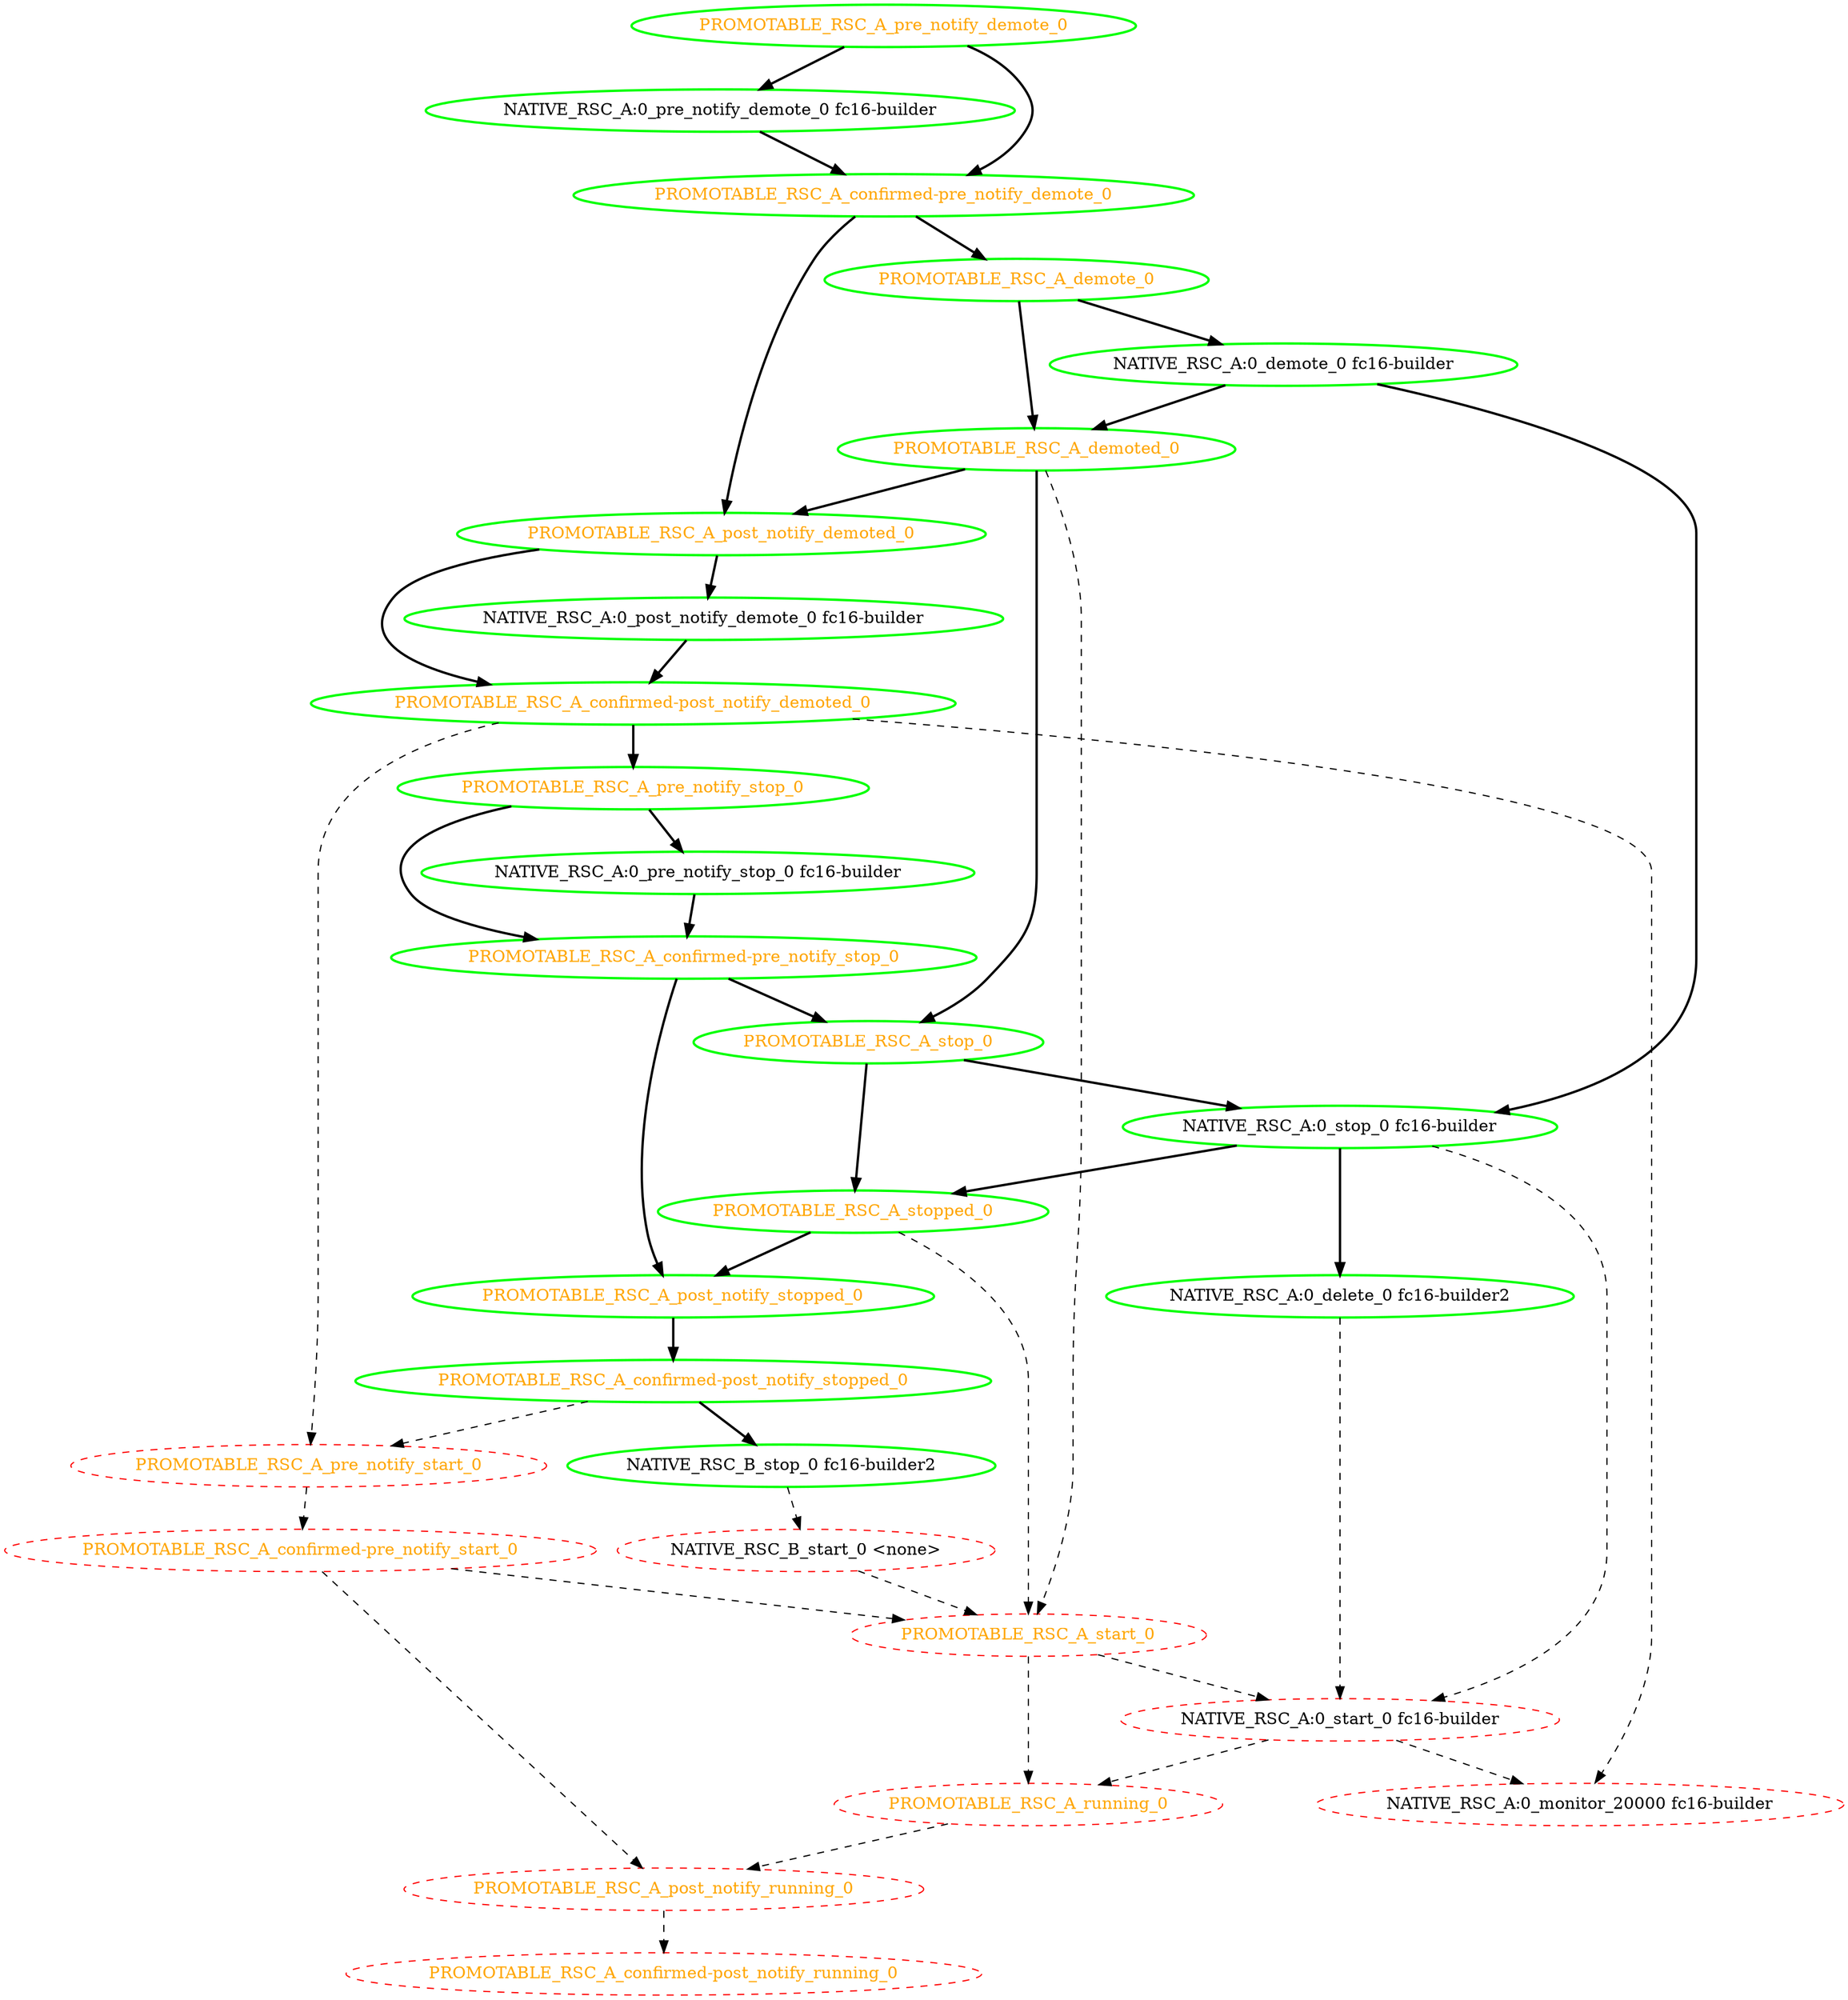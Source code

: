  digraph "g" {
"NATIVE_RSC_A:0_delete_0 fc16-builder2" -> "NATIVE_RSC_A:0_start_0 fc16-builder" [ style = dashed]
"NATIVE_RSC_A:0_delete_0 fc16-builder2" [ style=bold color="green" fontcolor="black"]
"NATIVE_RSC_A:0_demote_0 fc16-builder" -> "NATIVE_RSC_A:0_stop_0 fc16-builder" [ style = bold]
"NATIVE_RSC_A:0_demote_0 fc16-builder" -> "PROMOTABLE_RSC_A_demoted_0" [ style = bold]
"NATIVE_RSC_A:0_demote_0 fc16-builder" [ style=bold color="green" fontcolor="black"]
"NATIVE_RSC_A:0_monitor_20000 fc16-builder" [ style=dashed color="red" fontcolor="black"]
"NATIVE_RSC_A:0_post_notify_demote_0 fc16-builder" -> "PROMOTABLE_RSC_A_confirmed-post_notify_demoted_0" [ style = bold]
"NATIVE_RSC_A:0_post_notify_demote_0 fc16-builder" [ style=bold color="green" fontcolor="black"]
"NATIVE_RSC_A:0_pre_notify_demote_0 fc16-builder" -> "PROMOTABLE_RSC_A_confirmed-pre_notify_demote_0" [ style = bold]
"NATIVE_RSC_A:0_pre_notify_demote_0 fc16-builder" [ style=bold color="green" fontcolor="black"]
"NATIVE_RSC_A:0_pre_notify_stop_0 fc16-builder" -> "PROMOTABLE_RSC_A_confirmed-pre_notify_stop_0" [ style = bold]
"NATIVE_RSC_A:0_pre_notify_stop_0 fc16-builder" [ style=bold color="green" fontcolor="black"]
"NATIVE_RSC_A:0_start_0 fc16-builder" -> "NATIVE_RSC_A:0_monitor_20000 fc16-builder" [ style = dashed]
"NATIVE_RSC_A:0_start_0 fc16-builder" -> "PROMOTABLE_RSC_A_running_0" [ style = dashed]
"NATIVE_RSC_A:0_start_0 fc16-builder" [ style=dashed color="red" fontcolor="black"]
"NATIVE_RSC_A:0_stop_0 fc16-builder" -> "NATIVE_RSC_A:0_delete_0 fc16-builder2" [ style = bold]
"NATIVE_RSC_A:0_stop_0 fc16-builder" -> "NATIVE_RSC_A:0_start_0 fc16-builder" [ style = dashed]
"NATIVE_RSC_A:0_stop_0 fc16-builder" -> "PROMOTABLE_RSC_A_stopped_0" [ style = bold]
"NATIVE_RSC_A:0_stop_0 fc16-builder" [ style=bold color="green" fontcolor="black"]
"NATIVE_RSC_B_start_0 <none>" -> "PROMOTABLE_RSC_A_start_0" [ style = dashed]
"NATIVE_RSC_B_start_0 <none>" [ style=dashed color="red" fontcolor="black"]
"NATIVE_RSC_B_stop_0 fc16-builder2" -> "NATIVE_RSC_B_start_0 <none>" [ style = dashed]
"NATIVE_RSC_B_stop_0 fc16-builder2" [ style=bold color="green" fontcolor="black"]
"PROMOTABLE_RSC_A_confirmed-post_notify_demoted_0" -> "NATIVE_RSC_A:0_monitor_20000 fc16-builder" [ style = dashed]
"PROMOTABLE_RSC_A_confirmed-post_notify_demoted_0" -> "PROMOTABLE_RSC_A_pre_notify_start_0" [ style = dashed]
"PROMOTABLE_RSC_A_confirmed-post_notify_demoted_0" -> "PROMOTABLE_RSC_A_pre_notify_stop_0" [ style = bold]
"PROMOTABLE_RSC_A_confirmed-post_notify_demoted_0" [ style=bold color="green" fontcolor="orange"]
"PROMOTABLE_RSC_A_confirmed-post_notify_running_0" [ style=dashed color="red" fontcolor="orange"]
"PROMOTABLE_RSC_A_confirmed-post_notify_stopped_0" -> "NATIVE_RSC_B_stop_0 fc16-builder2" [ style = bold]
"PROMOTABLE_RSC_A_confirmed-post_notify_stopped_0" -> "PROMOTABLE_RSC_A_pre_notify_start_0" [ style = dashed]
"PROMOTABLE_RSC_A_confirmed-post_notify_stopped_0" [ style=bold color="green" fontcolor="orange"]
"PROMOTABLE_RSC_A_confirmed-pre_notify_demote_0" -> "PROMOTABLE_RSC_A_demote_0" [ style = bold]
"PROMOTABLE_RSC_A_confirmed-pre_notify_demote_0" -> "PROMOTABLE_RSC_A_post_notify_demoted_0" [ style = bold]
"PROMOTABLE_RSC_A_confirmed-pre_notify_demote_0" [ style=bold color="green" fontcolor="orange"]
"PROMOTABLE_RSC_A_confirmed-pre_notify_start_0" -> "PROMOTABLE_RSC_A_post_notify_running_0" [ style = dashed]
"PROMOTABLE_RSC_A_confirmed-pre_notify_start_0" -> "PROMOTABLE_RSC_A_start_0" [ style = dashed]
"PROMOTABLE_RSC_A_confirmed-pre_notify_start_0" [ style=dashed color="red" fontcolor="orange"]
"PROMOTABLE_RSC_A_confirmed-pre_notify_stop_0" -> "PROMOTABLE_RSC_A_post_notify_stopped_0" [ style = bold]
"PROMOTABLE_RSC_A_confirmed-pre_notify_stop_0" -> "PROMOTABLE_RSC_A_stop_0" [ style = bold]
"PROMOTABLE_RSC_A_confirmed-pre_notify_stop_0" [ style=bold color="green" fontcolor="orange"]
"PROMOTABLE_RSC_A_demote_0" -> "NATIVE_RSC_A:0_demote_0 fc16-builder" [ style = bold]
"PROMOTABLE_RSC_A_demote_0" -> "PROMOTABLE_RSC_A_demoted_0" [ style = bold]
"PROMOTABLE_RSC_A_demote_0" [ style=bold color="green" fontcolor="orange"]
"PROMOTABLE_RSC_A_demoted_0" -> "PROMOTABLE_RSC_A_post_notify_demoted_0" [ style = bold]
"PROMOTABLE_RSC_A_demoted_0" -> "PROMOTABLE_RSC_A_start_0" [ style = dashed]
"PROMOTABLE_RSC_A_demoted_0" -> "PROMOTABLE_RSC_A_stop_0" [ style = bold]
"PROMOTABLE_RSC_A_demoted_0" [ style=bold color="green" fontcolor="orange"]
"PROMOTABLE_RSC_A_post_notify_demoted_0" -> "NATIVE_RSC_A:0_post_notify_demote_0 fc16-builder" [ style = bold]
"PROMOTABLE_RSC_A_post_notify_demoted_0" -> "PROMOTABLE_RSC_A_confirmed-post_notify_demoted_0" [ style = bold]
"PROMOTABLE_RSC_A_post_notify_demoted_0" [ style=bold color="green" fontcolor="orange"]
"PROMOTABLE_RSC_A_post_notify_running_0" -> "PROMOTABLE_RSC_A_confirmed-post_notify_running_0" [ style = dashed]
"PROMOTABLE_RSC_A_post_notify_running_0" [ style=dashed color="red" fontcolor="orange"]
"PROMOTABLE_RSC_A_post_notify_stopped_0" -> "PROMOTABLE_RSC_A_confirmed-post_notify_stopped_0" [ style = bold]
"PROMOTABLE_RSC_A_post_notify_stopped_0" [ style=bold color="green" fontcolor="orange"]
"PROMOTABLE_RSC_A_pre_notify_demote_0" -> "NATIVE_RSC_A:0_pre_notify_demote_0 fc16-builder" [ style = bold]
"PROMOTABLE_RSC_A_pre_notify_demote_0" -> "PROMOTABLE_RSC_A_confirmed-pre_notify_demote_0" [ style = bold]
"PROMOTABLE_RSC_A_pre_notify_demote_0" [ style=bold color="green" fontcolor="orange"]
"PROMOTABLE_RSC_A_pre_notify_start_0" -> "PROMOTABLE_RSC_A_confirmed-pre_notify_start_0" [ style = dashed]
"PROMOTABLE_RSC_A_pre_notify_start_0" [ style=dashed color="red" fontcolor="orange"]
"PROMOTABLE_RSC_A_pre_notify_stop_0" -> "NATIVE_RSC_A:0_pre_notify_stop_0 fc16-builder" [ style = bold]
"PROMOTABLE_RSC_A_pre_notify_stop_0" -> "PROMOTABLE_RSC_A_confirmed-pre_notify_stop_0" [ style = bold]
"PROMOTABLE_RSC_A_pre_notify_stop_0" [ style=bold color="green" fontcolor="orange"]
"PROMOTABLE_RSC_A_running_0" -> "PROMOTABLE_RSC_A_post_notify_running_0" [ style = dashed]
"PROMOTABLE_RSC_A_running_0" [ style=dashed color="red" fontcolor="orange"]
"PROMOTABLE_RSC_A_start_0" -> "NATIVE_RSC_A:0_start_0 fc16-builder" [ style = dashed]
"PROMOTABLE_RSC_A_start_0" -> "PROMOTABLE_RSC_A_running_0" [ style = dashed]
"PROMOTABLE_RSC_A_start_0" [ style=dashed color="red" fontcolor="orange"]
"PROMOTABLE_RSC_A_stop_0" -> "NATIVE_RSC_A:0_stop_0 fc16-builder" [ style = bold]
"PROMOTABLE_RSC_A_stop_0" -> "PROMOTABLE_RSC_A_stopped_0" [ style = bold]
"PROMOTABLE_RSC_A_stop_0" [ style=bold color="green" fontcolor="orange"]
"PROMOTABLE_RSC_A_stopped_0" -> "PROMOTABLE_RSC_A_post_notify_stopped_0" [ style = bold]
"PROMOTABLE_RSC_A_stopped_0" -> "PROMOTABLE_RSC_A_start_0" [ style = dashed]
"PROMOTABLE_RSC_A_stopped_0" [ style=bold color="green" fontcolor="orange"]
}
